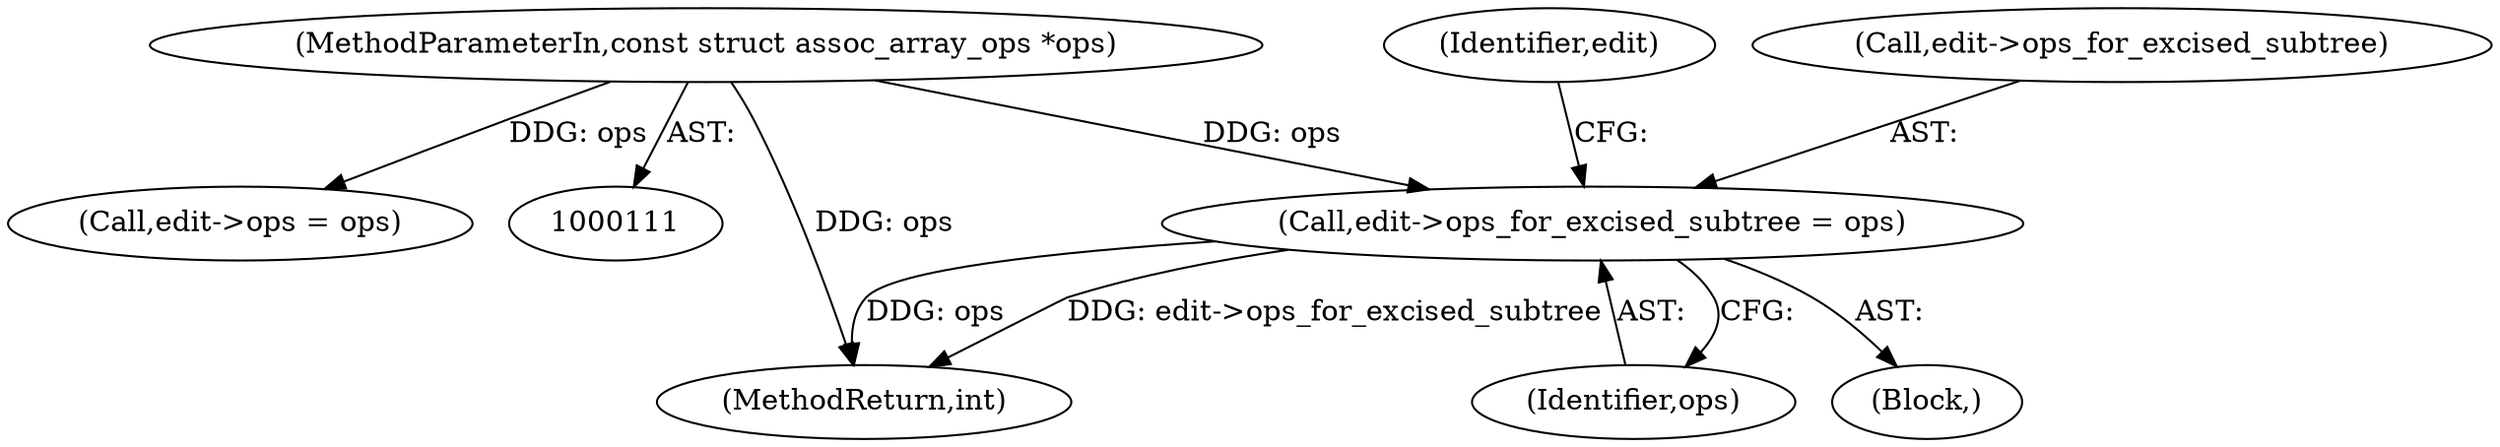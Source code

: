 digraph "0_linux_95389b08d93d5c06ec63ab49bd732b0069b7c35e@pointer" {
"1000165" [label="(Call,edit->ops_for_excised_subtree = ops)"];
"1000113" [label="(MethodParameterIn,const struct assoc_array_ops *ops)"];
"1000169" [label="(Identifier,ops)"];
"1000882" [label="(MethodReturn,int)"];
"1000113" [label="(MethodParameterIn,const struct assoc_array_ops *ops)"];
"1000174" [label="(Identifier,edit)"];
"1000166" [label="(Call,edit->ops_for_excised_subtree)"];
"1000116" [label="(Block,)"];
"1000160" [label="(Call,edit->ops = ops)"];
"1000165" [label="(Call,edit->ops_for_excised_subtree = ops)"];
"1000165" -> "1000116"  [label="AST: "];
"1000165" -> "1000169"  [label="CFG: "];
"1000166" -> "1000165"  [label="AST: "];
"1000169" -> "1000165"  [label="AST: "];
"1000174" -> "1000165"  [label="CFG: "];
"1000165" -> "1000882"  [label="DDG: ops"];
"1000165" -> "1000882"  [label="DDG: edit->ops_for_excised_subtree"];
"1000113" -> "1000165"  [label="DDG: ops"];
"1000113" -> "1000111"  [label="AST: "];
"1000113" -> "1000882"  [label="DDG: ops"];
"1000113" -> "1000160"  [label="DDG: ops"];
}
